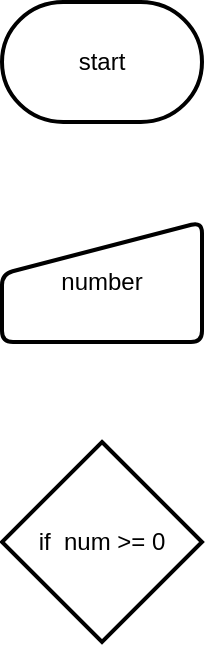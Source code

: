 <mxfile>
    <diagram id="N-VpXvTkpTb4MK4sdJ3j" name="Page-1">
        <mxGraphModel dx="612" dy="1827" grid="1" gridSize="10" guides="1" tooltips="1" connect="1" arrows="1" fold="1" page="1" pageScale="1" pageWidth="850" pageHeight="1100" math="0" shadow="0">
            <root>
                <mxCell id="0"/>
                <mxCell id="1" parent="0"/>
                <mxCell id="2" value="start" style="strokeWidth=2;html=1;shape=mxgraph.flowchart.terminator;whiteSpace=wrap;" vertex="1" parent="1">
                    <mxGeometry x="240" y="-1070" width="100" height="60" as="geometry"/>
                </mxCell>
                <mxCell id="3" value="number" style="html=1;strokeWidth=2;shape=manualInput;whiteSpace=wrap;rounded=1;size=26;arcSize=11;" vertex="1" parent="1">
                    <mxGeometry x="240" y="-960" width="100" height="60" as="geometry"/>
                </mxCell>
                <mxCell id="4" value="if&amp;nbsp; num &amp;gt;= 0" style="strokeWidth=2;html=1;shape=mxgraph.flowchart.decision;whiteSpace=wrap;" vertex="1" parent="1">
                    <mxGeometry x="240" y="-850" width="100" height="100" as="geometry"/>
                </mxCell>
            </root>
        </mxGraphModel>
    </diagram>
</mxfile>